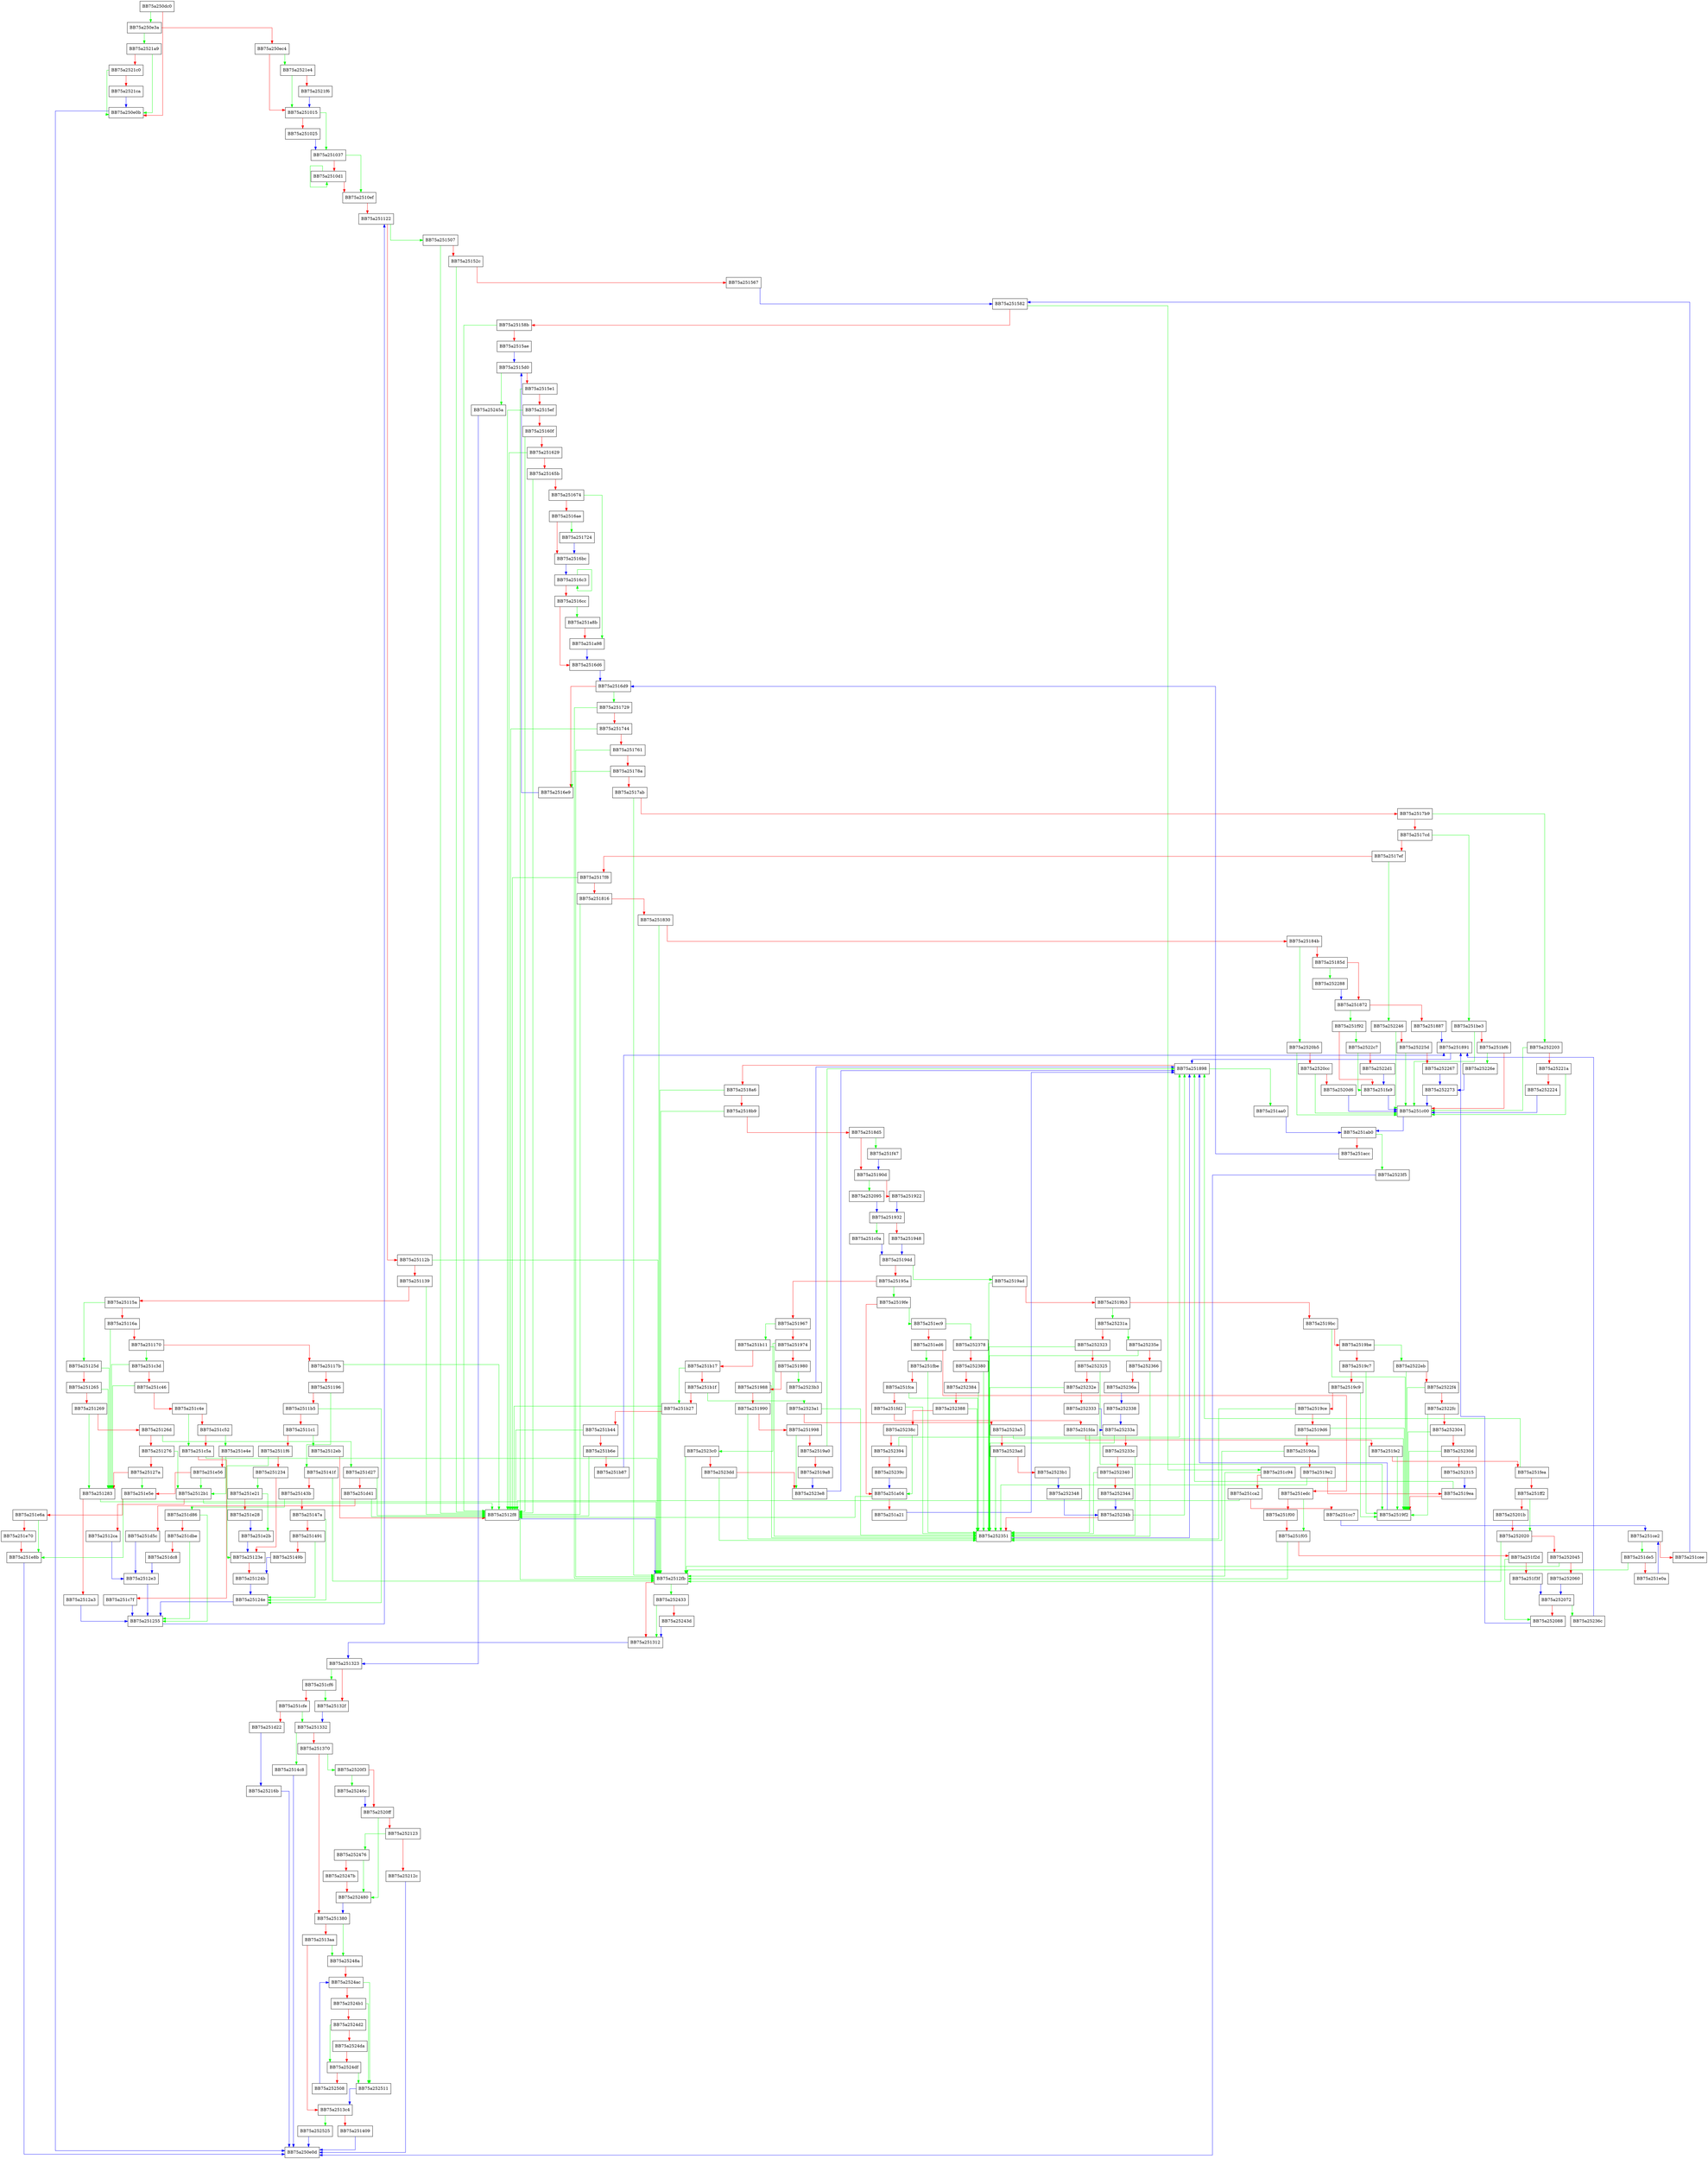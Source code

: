 digraph javan_scanfile {
  node [shape="box"];
  graph [splines=ortho];
  BB75a250dc0 -> BB75a250e3a [color="green"];
  BB75a250dc0 -> BB75a250e0b [color="red"];
  BB75a250e0b -> BB75a250e0d [color="blue"];
  BB75a250e3a -> BB75a2521a9 [color="green"];
  BB75a250e3a -> BB75a250ec4 [color="red"];
  BB75a250ec4 -> BB75a2521e4 [color="green"];
  BB75a250ec4 -> BB75a251015 [color="red"];
  BB75a251015 -> BB75a251037 [color="green"];
  BB75a251015 -> BB75a251025 [color="red"];
  BB75a251025 -> BB75a251037 [color="blue"];
  BB75a251037 -> BB75a2510ef [color="green"];
  BB75a251037 -> BB75a2510d1 [color="red"];
  BB75a2510d1 -> BB75a2510d1 [color="green"];
  BB75a2510d1 -> BB75a2510ef [color="red"];
  BB75a2510ef -> BB75a251122 [color="red"];
  BB75a251122 -> BB75a251507 [color="green"];
  BB75a251122 -> BB75a25112b [color="red"];
  BB75a25112b -> BB75a2512fb [color="green"];
  BB75a25112b -> BB75a251139 [color="red"];
  BB75a251139 -> BB75a2512f8 [color="green"];
  BB75a251139 -> BB75a25115a [color="red"];
  BB75a25115a -> BB75a25125d [color="green"];
  BB75a25115a -> BB75a25116a [color="red"];
  BB75a25116a -> BB75a251283 [color="green"];
  BB75a25116a -> BB75a251170 [color="red"];
  BB75a251170 -> BB75a251c3d [color="green"];
  BB75a251170 -> BB75a25117b [color="red"];
  BB75a25117b -> BB75a2512f8 [color="green"];
  BB75a25117b -> BB75a251196 [color="red"];
  BB75a251196 -> BB75a25141f [color="green"];
  BB75a251196 -> BB75a2511b5 [color="red"];
  BB75a2511b5 -> BB75a25124e [color="green"];
  BB75a2511b5 -> BB75a2511c1 [color="red"];
  BB75a2511c1 -> BB75a2512eb [color="green"];
  BB75a2511c1 -> BB75a2511f6 [color="red"];
  BB75a2511f6 -> BB75a25123e [color="green"];
  BB75a2511f6 -> BB75a251234 [color="red"];
  BB75a251234 -> BB75a251e21 [color="green"];
  BB75a251234 -> BB75a25123e [color="red"];
  BB75a25123e -> BB75a25124b [color="red"];
  BB75a25124b -> BB75a25124e [color="blue"];
  BB75a25124e -> BB75a251255 [color="blue"];
  BB75a251255 -> BB75a251122 [color="blue"];
  BB75a25125d -> BB75a251283 [color="green"];
  BB75a25125d -> BB75a251265 [color="red"];
  BB75a251265 -> BB75a251283 [color="green"];
  BB75a251265 -> BB75a251269 [color="red"];
  BB75a251269 -> BB75a251283 [color="green"];
  BB75a251269 -> BB75a25126d [color="red"];
  BB75a25126d -> BB75a251d27 [color="green"];
  BB75a25126d -> BB75a251276 [color="red"];
  BB75a251276 -> BB75a2512b1 [color="green"];
  BB75a251276 -> BB75a25127a [color="red"];
  BB75a25127a -> BB75a251e5e [color="green"];
  BB75a25127a -> BB75a251283 [color="red"];
  BB75a251283 -> BB75a2512fb [color="green"];
  BB75a251283 -> BB75a2512a3 [color="red"];
  BB75a2512a3 -> BB75a251255 [color="blue"];
  BB75a2512b1 -> BB75a2512f8 [color="green"];
  BB75a2512b1 -> BB75a2512ca [color="red"];
  BB75a2512ca -> BB75a2512e3 [color="blue"];
  BB75a2512e3 -> BB75a251255 [color="blue"];
  BB75a2512eb -> BB75a2512f8 [color="red"];
  BB75a2512f8 -> BB75a2512fb [color="blue"];
  BB75a2512fb -> BB75a252433 [color="green"];
  BB75a2512fb -> BB75a251312 [color="red"];
  BB75a251312 -> BB75a251323 [color="blue"];
  BB75a251323 -> BB75a251cf6 [color="green"];
  BB75a251323 -> BB75a25132f [color="red"];
  BB75a25132f -> BB75a251332 [color="blue"];
  BB75a251332 -> BB75a2514c8 [color="green"];
  BB75a251332 -> BB75a251370 [color="red"];
  BB75a251370 -> BB75a2520f3 [color="green"];
  BB75a251370 -> BB75a251380 [color="red"];
  BB75a251380 -> BB75a25248a [color="green"];
  BB75a251380 -> BB75a2513aa [color="red"];
  BB75a2513aa -> BB75a25248a [color="green"];
  BB75a2513aa -> BB75a2513c4 [color="red"];
  BB75a2513c4 -> BB75a252525 [color="green"];
  BB75a2513c4 -> BB75a251409 [color="red"];
  BB75a251409 -> BB75a250e0d [color="blue"];
  BB75a25141f -> BB75a2512fb [color="green"];
  BB75a25141f -> BB75a25143b [color="red"];
  BB75a25143b -> BB75a251d86 [color="green"];
  BB75a25143b -> BB75a25147a [color="red"];
  BB75a25147a -> BB75a25124e [color="green"];
  BB75a25147a -> BB75a251491 [color="red"];
  BB75a251491 -> BB75a25124e [color="green"];
  BB75a251491 -> BB75a25149b [color="red"];
  BB75a25149b -> BB75a25124b [color="blue"];
  BB75a2514c8 -> BB75a250e0d [color="blue"];
  BB75a251507 -> BB75a2512f8 [color="green"];
  BB75a251507 -> BB75a25152c [color="red"];
  BB75a25152c -> BB75a2512f8 [color="green"];
  BB75a25152c -> BB75a251567 [color="red"];
  BB75a251567 -> BB75a251582 [color="blue"];
  BB75a251582 -> BB75a251c94 [color="green"];
  BB75a251582 -> BB75a25158b [color="red"];
  BB75a25158b -> BB75a2512f8 [color="green"];
  BB75a25158b -> BB75a2515ae [color="red"];
  BB75a2515ae -> BB75a2515d0 [color="blue"];
  BB75a2515d0 -> BB75a25245a [color="green"];
  BB75a2515d0 -> BB75a2515e1 [color="red"];
  BB75a2515e1 -> BB75a2512fb [color="green"];
  BB75a2515e1 -> BB75a2515ef [color="red"];
  BB75a2515ef -> BB75a2512f8 [color="green"];
  BB75a2515ef -> BB75a25160f [color="red"];
  BB75a25160f -> BB75a2512f8 [color="green"];
  BB75a25160f -> BB75a251629 [color="red"];
  BB75a251629 -> BB75a2512f8 [color="green"];
  BB75a251629 -> BB75a25165b [color="red"];
  BB75a25165b -> BB75a2512f8 [color="green"];
  BB75a25165b -> BB75a251674 [color="red"];
  BB75a251674 -> BB75a251a98 [color="green"];
  BB75a251674 -> BB75a2516ae [color="red"];
  BB75a2516ae -> BB75a251724 [color="green"];
  BB75a2516ae -> BB75a2516bc [color="red"];
  BB75a2516bc -> BB75a2516c3 [color="blue"];
  BB75a2516c3 -> BB75a2516c3 [color="green"];
  BB75a2516c3 -> BB75a2516cc [color="red"];
  BB75a2516cc -> BB75a251a8b [color="green"];
  BB75a2516cc -> BB75a2516d6 [color="red"];
  BB75a2516d6 -> BB75a2516d9 [color="blue"];
  BB75a2516d9 -> BB75a251729 [color="green"];
  BB75a2516d9 -> BB75a2516e9 [color="red"];
  BB75a2516e9 -> BB75a2515d0 [color="blue"];
  BB75a251724 -> BB75a2516bc [color="blue"];
  BB75a251729 -> BB75a2512fb [color="green"];
  BB75a251729 -> BB75a251744 [color="red"];
  BB75a251744 -> BB75a2512f8 [color="green"];
  BB75a251744 -> BB75a251761 [color="red"];
  BB75a251761 -> BB75a2512fb [color="green"];
  BB75a251761 -> BB75a25178a [color="red"];
  BB75a25178a -> BB75a2516e9 [color="green"];
  BB75a25178a -> BB75a2517ab [color="red"];
  BB75a2517ab -> BB75a2512fb [color="green"];
  BB75a2517ab -> BB75a2517b9 [color="red"];
  BB75a2517b9 -> BB75a252203 [color="green"];
  BB75a2517b9 -> BB75a2517cd [color="red"];
  BB75a2517cd -> BB75a251be3 [color="green"];
  BB75a2517cd -> BB75a2517ef [color="red"];
  BB75a2517ef -> BB75a252246 [color="green"];
  BB75a2517ef -> BB75a2517f8 [color="red"];
  BB75a2517f8 -> BB75a2512f8 [color="green"];
  BB75a2517f8 -> BB75a251816 [color="red"];
  BB75a251816 -> BB75a2512f8 [color="green"];
  BB75a251816 -> BB75a251830 [color="red"];
  BB75a251830 -> BB75a2512fb [color="green"];
  BB75a251830 -> BB75a25184b [color="red"];
  BB75a25184b -> BB75a2520b5 [color="green"];
  BB75a25184b -> BB75a25185d [color="red"];
  BB75a25185d -> BB75a252288 [color="green"];
  BB75a25185d -> BB75a251872 [color="red"];
  BB75a251872 -> BB75a251f92 [color="green"];
  BB75a251872 -> BB75a251887 [color="red"];
  BB75a251887 -> BB75a251891 [color="blue"];
  BB75a251891 -> BB75a251898 [color="blue"];
  BB75a251898 -> BB75a251aa0 [color="green"];
  BB75a251898 -> BB75a2518a6 [color="red"];
  BB75a2518a6 -> BB75a2512fb [color="green"];
  BB75a2518a6 -> BB75a2518b9 [color="red"];
  BB75a2518b9 -> BB75a2512fb [color="green"];
  BB75a2518b9 -> BB75a2518d5 [color="red"];
  BB75a2518d5 -> BB75a251f47 [color="green"];
  BB75a2518d5 -> BB75a25190d [color="red"];
  BB75a25190d -> BB75a252095 [color="green"];
  BB75a25190d -> BB75a251922 [color="red"];
  BB75a251922 -> BB75a251932 [color="blue"];
  BB75a251932 -> BB75a251c0a [color="green"];
  BB75a251932 -> BB75a251948 [color="red"];
  BB75a251948 -> BB75a25194d [color="blue"];
  BB75a25194d -> BB75a2519ad [color="green"];
  BB75a25194d -> BB75a25195a [color="red"];
  BB75a25195a -> BB75a2519fe [color="green"];
  BB75a25195a -> BB75a251967 [color="red"];
  BB75a251967 -> BB75a251b11 [color="green"];
  BB75a251967 -> BB75a251974 [color="red"];
  BB75a251974 -> BB75a2523c0 [color="green"];
  BB75a251974 -> BB75a251980 [color="red"];
  BB75a251980 -> BB75a2523b3 [color="green"];
  BB75a251980 -> BB75a251988 [color="red"];
  BB75a251988 -> BB75a252351 [color="green"];
  BB75a251988 -> BB75a251990 [color="red"];
  BB75a251990 -> BB75a252351 [color="green"];
  BB75a251990 -> BB75a251998 [color="red"];
  BB75a251998 -> BB75a2523e8 [color="green"];
  BB75a251998 -> BB75a2519a0 [color="red"];
  BB75a2519a0 -> BB75a251898 [color="green"];
  BB75a2519a0 -> BB75a2519a8 [color="red"];
  BB75a2519a8 -> BB75a2523e8 [color="blue"];
  BB75a2519ad -> BB75a252351 [color="green"];
  BB75a2519ad -> BB75a2519b3 [color="red"];
  BB75a2519b3 -> BB75a25231a [color="green"];
  BB75a2519b3 -> BB75a2519bc [color="red"];
  BB75a2519bc -> BB75a2519f2 [color="green"];
  BB75a2519bc -> BB75a2519be [color="red"];
  BB75a2519be -> BB75a2522eb [color="green"];
  BB75a2519be -> BB75a2519c7 [color="red"];
  BB75a2519c7 -> BB75a2519f2 [color="green"];
  BB75a2519c7 -> BB75a2519c9 [color="red"];
  BB75a2519c9 -> BB75a2519f2 [color="green"];
  BB75a2519c9 -> BB75a2519ce [color="red"];
  BB75a2519ce -> BB75a252351 [color="green"];
  BB75a2519ce -> BB75a2519d6 [color="red"];
  BB75a2519d6 -> BB75a2519f2 [color="green"];
  BB75a2519d6 -> BB75a2519da [color="red"];
  BB75a2519da -> BB75a252351 [color="green"];
  BB75a2519da -> BB75a2519e2 [color="red"];
  BB75a2519e2 -> BB75a252351 [color="green"];
  BB75a2519e2 -> BB75a2519ea [color="red"];
  BB75a2519ea -> BB75a251898 [color="green"];
  BB75a2519ea -> BB75a2519f2 [color="red"];
  BB75a2519f2 -> BB75a251898 [color="blue"];
  BB75a2519fe -> BB75a251ec9 [color="green"];
  BB75a2519fe -> BB75a251a04 [color="red"];
  BB75a251a04 -> BB75a2512f8 [color="green"];
  BB75a251a04 -> BB75a251a21 [color="red"];
  BB75a251a21 -> BB75a251898 [color="blue"];
  BB75a251a8b -> BB75a251a98 [color="red"];
  BB75a251a98 -> BB75a2516d6 [color="blue"];
  BB75a251aa0 -> BB75a251ab0 [color="blue"];
  BB75a251ab0 -> BB75a2523f5 [color="green"];
  BB75a251ab0 -> BB75a251acc [color="red"];
  BB75a251acc -> BB75a2516d9 [color="blue"];
  BB75a251b11 -> BB75a252351 [color="green"];
  BB75a251b11 -> BB75a251b17 [color="red"];
  BB75a251b17 -> BB75a251b27 [color="green"];
  BB75a251b17 -> BB75a251b1f [color="red"];
  BB75a251b1f -> BB75a2523a1 [color="green"];
  BB75a251b1f -> BB75a251b27 [color="red"];
  BB75a251b27 -> BB75a2512f8 [color="green"];
  BB75a251b27 -> BB75a251b44 [color="red"];
  BB75a251b44 -> BB75a2512f8 [color="green"];
  BB75a251b44 -> BB75a251b6e [color="red"];
  BB75a251b6e -> BB75a2512f8 [color="green"];
  BB75a251b6e -> BB75a251b87 [color="red"];
  BB75a251b87 -> BB75a251891 [color="blue"];
  BB75a251be3 -> BB75a251c00 [color="green"];
  BB75a251be3 -> BB75a251bf6 [color="red"];
  BB75a251bf6 -> BB75a25226e [color="green"];
  BB75a251bf6 -> BB75a251c00 [color="red"];
  BB75a251c00 -> BB75a251ab0 [color="blue"];
  BB75a251c0a -> BB75a25194d [color="blue"];
  BB75a251c3d -> BB75a251283 [color="green"];
  BB75a251c3d -> BB75a251c46 [color="red"];
  BB75a251c46 -> BB75a251283 [color="green"];
  BB75a251c46 -> BB75a251c4e [color="red"];
  BB75a251c4e -> BB75a251c5a [color="green"];
  BB75a251c4e -> BB75a251c52 [color="red"];
  BB75a251c52 -> BB75a251e4e [color="green"];
  BB75a251c52 -> BB75a251c5a [color="red"];
  BB75a251c5a -> BB75a2512fb [color="green"];
  BB75a251c5a -> BB75a251c7f [color="red"];
  BB75a251c7f -> BB75a251255 [color="blue"];
  BB75a251c94 -> BB75a2512fb [color="green"];
  BB75a251c94 -> BB75a251ca2 [color="red"];
  BB75a251ca2 -> BB75a2512f8 [color="green"];
  BB75a251ca2 -> BB75a251cc7 [color="red"];
  BB75a251cc7 -> BB75a251ce2 [color="blue"];
  BB75a251ce2 -> BB75a251de5 [color="green"];
  BB75a251ce2 -> BB75a251cee [color="red"];
  BB75a251cee -> BB75a251582 [color="blue"];
  BB75a251cf6 -> BB75a25132f [color="green"];
  BB75a251cf6 -> BB75a251cfe [color="red"];
  BB75a251cfe -> BB75a251332 [color="green"];
  BB75a251cfe -> BB75a251d22 [color="red"];
  BB75a251d22 -> BB75a25216b [color="blue"];
  BB75a251d27 -> BB75a2512f8 [color="green"];
  BB75a251d27 -> BB75a251d41 [color="red"];
  BB75a251d41 -> BB75a2512f8 [color="green"];
  BB75a251d41 -> BB75a251d5c [color="red"];
  BB75a251d5c -> BB75a2512e3 [color="blue"];
  BB75a251d86 -> BB75a251255 [color="green"];
  BB75a251d86 -> BB75a251dbe [color="red"];
  BB75a251dbe -> BB75a251255 [color="green"];
  BB75a251dbe -> BB75a251dc8 [color="red"];
  BB75a251dc8 -> BB75a2512e3 [color="blue"];
  BB75a251de5 -> BB75a2512fb [color="green"];
  BB75a251de5 -> BB75a251e0a [color="red"];
  BB75a251e0a -> BB75a251ce2 [color="blue"];
  BB75a251e21 -> BB75a251e2b [color="green"];
  BB75a251e21 -> BB75a251e28 [color="red"];
  BB75a251e28 -> BB75a251e2b [color="blue"];
  BB75a251e2b -> BB75a25123e [color="blue"];
  BB75a251e4e -> BB75a2512b1 [color="green"];
  BB75a251e4e -> BB75a251e56 [color="red"];
  BB75a251e56 -> BB75a2512b1 [color="green"];
  BB75a251e56 -> BB75a251e5e [color="red"];
  BB75a251e5e -> BB75a251e8b [color="green"];
  BB75a251e5e -> BB75a251e6a [color="red"];
  BB75a251e6a -> BB75a251e8b [color="green"];
  BB75a251e6a -> BB75a251e70 [color="red"];
  BB75a251e70 -> BB75a251e8b [color="red"];
  BB75a251e8b -> BB75a250e0d [color="blue"];
  BB75a251ec9 -> BB75a252378 [color="green"];
  BB75a251ec9 -> BB75a251ed6 [color="red"];
  BB75a251ed6 -> BB75a251fbe [color="green"];
  BB75a251ed6 -> BB75a251edc [color="red"];
  BB75a251edc -> BB75a251f05 [color="green"];
  BB75a251edc -> BB75a251f00 [color="red"];
  BB75a251f00 -> BB75a251f05 [color="red"];
  BB75a251f05 -> BB75a2512fb [color="green"];
  BB75a251f05 -> BB75a251f2d [color="red"];
  BB75a251f2d -> BB75a252088 [color="green"];
  BB75a251f2d -> BB75a251f3f [color="red"];
  BB75a251f3f -> BB75a252072 [color="blue"];
  BB75a251f47 -> BB75a25190d [color="blue"];
  BB75a251f92 -> BB75a2522c7 [color="green"];
  BB75a251f92 -> BB75a251fa9 [color="red"];
  BB75a251fa9 -> BB75a251c00 [color="blue"];
  BB75a251fbe -> BB75a252351 [color="green"];
  BB75a251fbe -> BB75a251fca [color="red"];
  BB75a251fca -> BB75a252351 [color="green"];
  BB75a251fca -> BB75a251fd2 [color="red"];
  BB75a251fd2 -> BB75a252351 [color="green"];
  BB75a251fd2 -> BB75a251fda [color="red"];
  BB75a251fda -> BB75a252351 [color="green"];
  BB75a251fda -> BB75a251fe2 [color="red"];
  BB75a251fe2 -> BB75a2519f2 [color="green"];
  BB75a251fe2 -> BB75a251fea [color="red"];
  BB75a251fea -> BB75a251898 [color="green"];
  BB75a251fea -> BB75a251ff2 [color="red"];
  BB75a251ff2 -> BB75a252020 [color="green"];
  BB75a251ff2 -> BB75a25201b [color="red"];
  BB75a25201b -> BB75a252020 [color="red"];
  BB75a252020 -> BB75a2512fb [color="green"];
  BB75a252020 -> BB75a252045 [color="red"];
  BB75a252045 -> BB75a2512fb [color="green"];
  BB75a252045 -> BB75a252060 [color="red"];
  BB75a252060 -> BB75a252072 [color="blue"];
  BB75a252072 -> BB75a25236c [color="green"];
  BB75a252072 -> BB75a252088 [color="red"];
  BB75a252088 -> BB75a251891 [color="blue"];
  BB75a252095 -> BB75a251932 [color="blue"];
  BB75a2520b5 -> BB75a251c00 [color="green"];
  BB75a2520b5 -> BB75a2520cc [color="red"];
  BB75a2520cc -> BB75a251c00 [color="green"];
  BB75a2520cc -> BB75a2520d6 [color="red"];
  BB75a2520d6 -> BB75a251c00 [color="blue"];
  BB75a2520f3 -> BB75a25246c [color="green"];
  BB75a2520f3 -> BB75a2520ff [color="red"];
  BB75a2520ff -> BB75a252480 [color="green"];
  BB75a2520ff -> BB75a252123 [color="red"];
  BB75a252123 -> BB75a252476 [color="green"];
  BB75a252123 -> BB75a25212c [color="red"];
  BB75a25212c -> BB75a250e0d [color="blue"];
  BB75a25216b -> BB75a250e0d [color="blue"];
  BB75a2521a9 -> BB75a250e0b [color="green"];
  BB75a2521a9 -> BB75a2521c0 [color="red"];
  BB75a2521c0 -> BB75a250e0b [color="green"];
  BB75a2521c0 -> BB75a2521ca [color="red"];
  BB75a2521ca -> BB75a250e0b [color="blue"];
  BB75a2521e4 -> BB75a251015 [color="green"];
  BB75a2521e4 -> BB75a2521f6 [color="red"];
  BB75a2521f6 -> BB75a251015 [color="blue"];
  BB75a252203 -> BB75a251c00 [color="green"];
  BB75a252203 -> BB75a25221a [color="red"];
  BB75a25221a -> BB75a251c00 [color="green"];
  BB75a25221a -> BB75a252224 [color="red"];
  BB75a252224 -> BB75a251c00 [color="blue"];
  BB75a252246 -> BB75a251c00 [color="green"];
  BB75a252246 -> BB75a25225d [color="red"];
  BB75a25225d -> BB75a251c00 [color="green"];
  BB75a25225d -> BB75a252267 [color="red"];
  BB75a252267 -> BB75a252273 [color="blue"];
  BB75a25226e -> BB75a252273 [color="blue"];
  BB75a252273 -> BB75a251c00 [color="blue"];
  BB75a252288 -> BB75a251872 [color="blue"];
  BB75a2522c7 -> BB75a251fa9 [color="green"];
  BB75a2522c7 -> BB75a2522d1 [color="red"];
  BB75a2522d1 -> BB75a251fa9 [color="blue"];
  BB75a2522eb -> BB75a2519f2 [color="green"];
  BB75a2522eb -> BB75a2522f4 [color="red"];
  BB75a2522f4 -> BB75a2519f2 [color="green"];
  BB75a2522f4 -> BB75a2522fc [color="red"];
  BB75a2522fc -> BB75a2519f2 [color="green"];
  BB75a2522fc -> BB75a252304 [color="red"];
  BB75a252304 -> BB75a2519f2 [color="green"];
  BB75a252304 -> BB75a25230d [color="red"];
  BB75a25230d -> BB75a2519f2 [color="green"];
  BB75a25230d -> BB75a252315 [color="red"];
  BB75a252315 -> BB75a2519ea [color="blue"];
  BB75a25231a -> BB75a25235e [color="green"];
  BB75a25231a -> BB75a252323 [color="red"];
  BB75a252323 -> BB75a252351 [color="green"];
  BB75a252323 -> BB75a252325 [color="red"];
  BB75a252325 -> BB75a2519f2 [color="green"];
  BB75a252325 -> BB75a25232e [color="red"];
  BB75a25232e -> BB75a252351 [color="green"];
  BB75a25232e -> BB75a252333 [color="red"];
  BB75a252333 -> BB75a25233a [color="blue"];
  BB75a252338 -> BB75a25233a [color="blue"];
  BB75a25233a -> BB75a252351 [color="green"];
  BB75a25233a -> BB75a25233c [color="red"];
  BB75a25233c -> BB75a252351 [color="green"];
  BB75a25233c -> BB75a252340 [color="red"];
  BB75a252340 -> BB75a252351 [color="green"];
  BB75a252340 -> BB75a252344 [color="red"];
  BB75a252344 -> BB75a25234b [color="blue"];
  BB75a252348 -> BB75a25234b [color="blue"];
  BB75a25234b -> BB75a251898 [color="green"];
  BB75a25234b -> BB75a252351 [color="red"];
  BB75a252351 -> BB75a251898 [color="blue"];
  BB75a25235e -> BB75a252351 [color="green"];
  BB75a25235e -> BB75a252366 [color="red"];
  BB75a252366 -> BB75a252351 [color="green"];
  BB75a252366 -> BB75a25236a [color="red"];
  BB75a25236a -> BB75a252338 [color="blue"];
  BB75a25236c -> BB75a251891 [color="blue"];
  BB75a252378 -> BB75a252351 [color="green"];
  BB75a252378 -> BB75a252380 [color="red"];
  BB75a252380 -> BB75a252351 [color="green"];
  BB75a252380 -> BB75a252384 [color="red"];
  BB75a252384 -> BB75a252351 [color="green"];
  BB75a252384 -> BB75a252388 [color="red"];
  BB75a252388 -> BB75a252351 [color="green"];
  BB75a252388 -> BB75a25238c [color="red"];
  BB75a25238c -> BB75a251a04 [color="green"];
  BB75a25238c -> BB75a252394 [color="red"];
  BB75a252394 -> BB75a251898 [color="green"];
  BB75a252394 -> BB75a25239c [color="red"];
  BB75a25239c -> BB75a251a04 [color="blue"];
  BB75a2523a1 -> BB75a252351 [color="green"];
  BB75a2523a1 -> BB75a2523a5 [color="red"];
  BB75a2523a5 -> BB75a2519f2 [color="green"];
  BB75a2523a5 -> BB75a2523ad [color="red"];
  BB75a2523ad -> BB75a252351 [color="green"];
  BB75a2523ad -> BB75a2523b1 [color="red"];
  BB75a2523b1 -> BB75a252348 [color="blue"];
  BB75a2523b3 -> BB75a251898 [color="blue"];
  BB75a2523c0 -> BB75a2512fb [color="green"];
  BB75a2523c0 -> BB75a2523dd [color="red"];
  BB75a2523dd -> BB75a252351 [color="green"];
  BB75a2523dd -> BB75a2523e8 [color="red"];
  BB75a2523e8 -> BB75a251898 [color="blue"];
  BB75a2523f5 -> BB75a250e0d [color="blue"];
  BB75a252433 -> BB75a251312 [color="green"];
  BB75a252433 -> BB75a25243d [color="red"];
  BB75a25243d -> BB75a251312 [color="blue"];
  BB75a25245a -> BB75a251323 [color="blue"];
  BB75a25246c -> BB75a2520ff [color="blue"];
  BB75a252476 -> BB75a252480 [color="green"];
  BB75a252476 -> BB75a25247b [color="red"];
  BB75a25247b -> BB75a252480 [color="red"];
  BB75a252480 -> BB75a251380 [color="blue"];
  BB75a25248a -> BB75a2524ac [color="red"];
  BB75a2524ac -> BB75a252511 [color="green"];
  BB75a2524ac -> BB75a2524b1 [color="red"];
  BB75a2524b1 -> BB75a252511 [color="green"];
  BB75a2524b1 -> BB75a2524d2 [color="red"];
  BB75a2524d2 -> BB75a2524df [color="green"];
  BB75a2524d2 -> BB75a2524da [color="red"];
  BB75a2524da -> BB75a2524df [color="red"];
  BB75a2524df -> BB75a252511 [color="green"];
  BB75a2524df -> BB75a252508 [color="red"];
  BB75a252508 -> BB75a2524ac [color="blue"];
  BB75a252511 -> BB75a2513c4 [color="blue"];
  BB75a252525 -> BB75a250e0d [color="blue"];
}